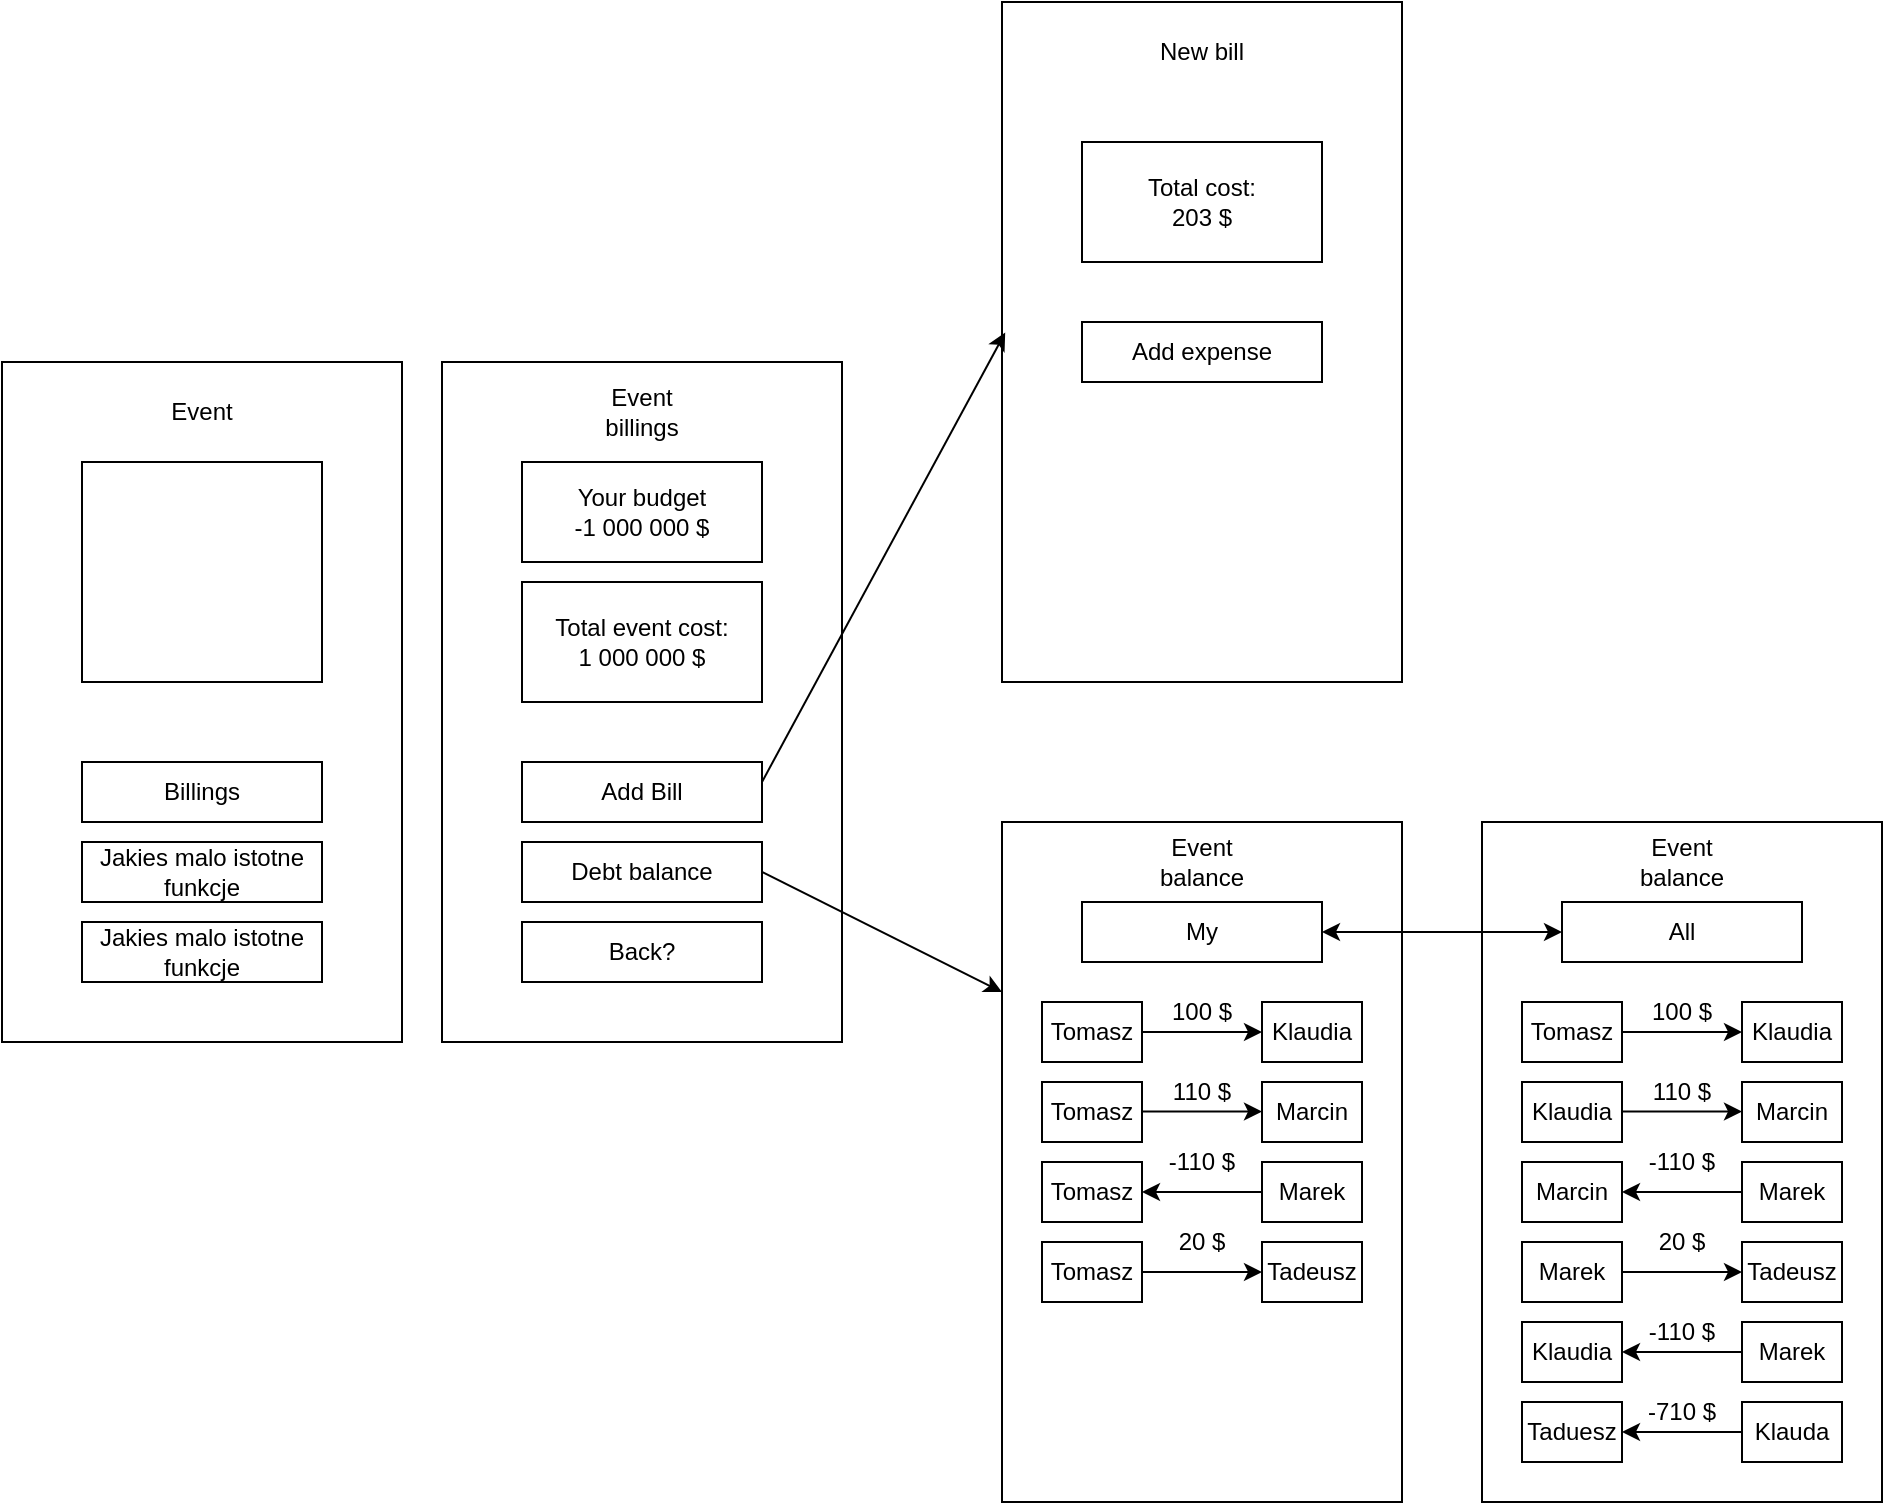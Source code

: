 <mxfile version="24.2.1" type="github">
  <diagram name="Strona-1" id="tuonSbg_EdPzoUg2D_FV">
    <mxGraphModel dx="1434" dy="1907" grid="1" gridSize="10" guides="1" tooltips="1" connect="1" arrows="1" fold="1" page="1" pageScale="1" pageWidth="827" pageHeight="1169" math="0" shadow="0">
      <root>
        <mxCell id="0" />
        <mxCell id="1" parent="0" />
        <mxCell id="mny1-GzMn-NBweHntWzj-1" value="" style="rounded=0;whiteSpace=wrap;html=1;" vertex="1" parent="1">
          <mxGeometry x="20" y="160" width="200" height="340" as="geometry" />
        </mxCell>
        <mxCell id="mny1-GzMn-NBweHntWzj-2" value="" style="rounded=0;whiteSpace=wrap;html=1;" vertex="1" parent="1">
          <mxGeometry x="520" y="390" width="200" height="340" as="geometry" />
        </mxCell>
        <mxCell id="mny1-GzMn-NBweHntWzj-3" value="" style="rounded=0;whiteSpace=wrap;html=1;" vertex="1" parent="1">
          <mxGeometry x="240" y="160" width="200" height="340" as="geometry" />
        </mxCell>
        <mxCell id="mny1-GzMn-NBweHntWzj-4" value="" style="rounded=0;whiteSpace=wrap;html=1;" vertex="1" parent="1">
          <mxGeometry x="520" y="-20" width="200" height="340" as="geometry" />
        </mxCell>
        <mxCell id="mny1-GzMn-NBweHntWzj-5" value="Jakies malo istotne funkcje" style="rounded=0;whiteSpace=wrap;html=1;" vertex="1" parent="1">
          <mxGeometry x="60" y="440" width="120" height="30" as="geometry" />
        </mxCell>
        <mxCell id="mny1-GzMn-NBweHntWzj-6" value="Event" style="text;html=1;align=center;verticalAlign=middle;whiteSpace=wrap;rounded=0;" vertex="1" parent="1">
          <mxGeometry x="90" y="170" width="60" height="30" as="geometry" />
        </mxCell>
        <mxCell id="mny1-GzMn-NBweHntWzj-7" value="Billings" style="rounded=0;whiteSpace=wrap;html=1;" vertex="1" parent="1">
          <mxGeometry x="60" y="360" width="120" height="30" as="geometry" />
        </mxCell>
        <mxCell id="mny1-GzMn-NBweHntWzj-8" value="Jakies malo istotne funkcje" style="rounded=0;whiteSpace=wrap;html=1;" vertex="1" parent="1">
          <mxGeometry x="60" y="400" width="120" height="30" as="geometry" />
        </mxCell>
        <mxCell id="mny1-GzMn-NBweHntWzj-9" value="" style="rounded=0;whiteSpace=wrap;html=1;" vertex="1" parent="1">
          <mxGeometry x="60" y="210" width="120" height="110" as="geometry" />
        </mxCell>
        <mxCell id="mny1-GzMn-NBweHntWzj-12" value="Add Bill" style="rounded=0;whiteSpace=wrap;html=1;" vertex="1" parent="1">
          <mxGeometry x="280" y="360" width="120" height="30" as="geometry" />
        </mxCell>
        <mxCell id="mny1-GzMn-NBweHntWzj-13" value="Total event cost:&lt;br&gt;1 000 000 $" style="rounded=0;whiteSpace=wrap;html=1;" vertex="1" parent="1">
          <mxGeometry x="280" y="270" width="120" height="60" as="geometry" />
        </mxCell>
        <mxCell id="mny1-GzMn-NBweHntWzj-14" value="Your budget&lt;br&gt;-1 000 000 $" style="rounded=0;whiteSpace=wrap;html=1;" vertex="1" parent="1">
          <mxGeometry x="280" y="210" width="120" height="50" as="geometry" />
        </mxCell>
        <mxCell id="mny1-GzMn-NBweHntWzj-15" value="Event billings" style="text;html=1;align=center;verticalAlign=middle;whiteSpace=wrap;rounded=0;" vertex="1" parent="1">
          <mxGeometry x="310" y="170" width="60" height="30" as="geometry" />
        </mxCell>
        <mxCell id="mny1-GzMn-NBweHntWzj-16" value="Debt balance&lt;span style=&quot;color: rgba(0, 0, 0, 0); font-family: monospace; font-size: 0px; text-align: start; text-wrap: nowrap;&quot;&gt;%3CmxGraphModel%3E%3Croot%3E%3CmxCell%20id%3D%220%22%2F%3E%3CmxCell%20id%3D%221%22%20parent%3D%220%22%2F%3E%3CmxCell%20id%3D%222%22%20value%3D%22Add%20Bill%22%20style%3D%22rounded%3D0%3BwhiteSpace%3Dwrap%3Bhtml%3D1%3B%22%20vertex%3D%221%22%20parent%3D%221%22%3E%3CmxGeometry%20x%3D%22280%22%20y%3D%22360%22%20width%3D%22120%22%20height%3D%2230%22%20as%3D%22geometry%22%2F%3E%3C%2FmxCell%3E%3C%2Froot%3E%3C%2FmxGraphModel%3E&lt;/span&gt;" style="rounded=0;whiteSpace=wrap;html=1;" vertex="1" parent="1">
          <mxGeometry x="280" y="400" width="120" height="30" as="geometry" />
        </mxCell>
        <mxCell id="mny1-GzMn-NBweHntWzj-18" value="Back?" style="rounded=0;whiteSpace=wrap;html=1;" vertex="1" parent="1">
          <mxGeometry x="280" y="440" width="120" height="30" as="geometry" />
        </mxCell>
        <mxCell id="mny1-GzMn-NBweHntWzj-19" value="" style="endArrow=classic;html=1;rounded=0;entryX=0;entryY=0.25;entryDx=0;entryDy=0;exitX=1;exitY=0.5;exitDx=0;exitDy=0;" edge="1" parent="1" source="mny1-GzMn-NBweHntWzj-16" target="mny1-GzMn-NBweHntWzj-2">
          <mxGeometry width="50" height="50" relative="1" as="geometry">
            <mxPoint x="380" y="430" as="sourcePoint" />
            <mxPoint x="430" y="380" as="targetPoint" />
          </mxGeometry>
        </mxCell>
        <mxCell id="mny1-GzMn-NBweHntWzj-20" value="Tomasz" style="rounded=0;whiteSpace=wrap;html=1;" vertex="1" parent="1">
          <mxGeometry x="540" y="480" width="50" height="30" as="geometry" />
        </mxCell>
        <mxCell id="mny1-GzMn-NBweHntWzj-21" value="Event balance" style="text;html=1;align=center;verticalAlign=middle;whiteSpace=wrap;rounded=0;" vertex="1" parent="1">
          <mxGeometry x="590" y="395" width="60" height="30" as="geometry" />
        </mxCell>
        <mxCell id="mny1-GzMn-NBweHntWzj-22" value="Tomasz" style="rounded=0;whiteSpace=wrap;html=1;" vertex="1" parent="1">
          <mxGeometry x="540" y="560" width="50" height="30" as="geometry" />
        </mxCell>
        <mxCell id="mny1-GzMn-NBweHntWzj-23" value="Tomasz" style="rounded=0;whiteSpace=wrap;html=1;" vertex="1" parent="1">
          <mxGeometry x="540" y="520" width="50" height="30" as="geometry" />
        </mxCell>
        <mxCell id="mny1-GzMn-NBweHntWzj-24" value="My" style="rounded=0;whiteSpace=wrap;html=1;" vertex="1" parent="1">
          <mxGeometry x="560" y="430" width="120" height="30" as="geometry" />
        </mxCell>
        <mxCell id="mny1-GzMn-NBweHntWzj-25" value="Tomasz" style="rounded=0;whiteSpace=wrap;html=1;" vertex="1" parent="1">
          <mxGeometry x="540" y="600" width="50" height="30" as="geometry" />
        </mxCell>
        <mxCell id="mny1-GzMn-NBweHntWzj-28" value="Klaudia" style="rounded=0;whiteSpace=wrap;html=1;" vertex="1" parent="1">
          <mxGeometry x="650" y="480" width="50" height="30" as="geometry" />
        </mxCell>
        <mxCell id="mny1-GzMn-NBweHntWzj-29" value="Marek" style="rounded=0;whiteSpace=wrap;html=1;" vertex="1" parent="1">
          <mxGeometry x="650" y="560" width="50" height="30" as="geometry" />
        </mxCell>
        <mxCell id="mny1-GzMn-NBweHntWzj-30" value="Marcin" style="rounded=0;whiteSpace=wrap;html=1;" vertex="1" parent="1">
          <mxGeometry x="650" y="520" width="50" height="30" as="geometry" />
        </mxCell>
        <mxCell id="mny1-GzMn-NBweHntWzj-31" value="Tadeusz" style="rounded=0;whiteSpace=wrap;html=1;" vertex="1" parent="1">
          <mxGeometry x="650" y="600" width="50" height="30" as="geometry" />
        </mxCell>
        <mxCell id="mny1-GzMn-NBweHntWzj-32" value="" style="endArrow=classic;html=1;rounded=0;entryX=0;entryY=0.5;entryDx=0;entryDy=0;exitX=1;exitY=0.5;exitDx=0;exitDy=0;" edge="1" parent="1" source="mny1-GzMn-NBweHntWzj-20" target="mny1-GzMn-NBweHntWzj-28">
          <mxGeometry width="50" height="50" relative="1" as="geometry">
            <mxPoint x="615" y="500" as="sourcePoint" />
            <mxPoint x="735" y="560" as="targetPoint" />
          </mxGeometry>
        </mxCell>
        <mxCell id="mny1-GzMn-NBweHntWzj-34" value="" style="endArrow=classic;html=1;rounded=0;entryX=0;entryY=0.5;entryDx=0;entryDy=0;exitX=1;exitY=0.5;exitDx=0;exitDy=0;" edge="1" parent="1">
          <mxGeometry width="50" height="50" relative="1" as="geometry">
            <mxPoint x="590" y="534.76" as="sourcePoint" />
            <mxPoint x="650" y="534.76" as="targetPoint" />
          </mxGeometry>
        </mxCell>
        <mxCell id="mny1-GzMn-NBweHntWzj-35" value="" style="endArrow=classic;html=1;rounded=0;exitX=0;exitY=0.5;exitDx=0;exitDy=0;entryX=1;entryY=0.5;entryDx=0;entryDy=0;" edge="1" parent="1" source="mny1-GzMn-NBweHntWzj-29" target="mny1-GzMn-NBweHntWzj-22">
          <mxGeometry width="50" height="50" relative="1" as="geometry">
            <mxPoint x="610" y="515" as="sourcePoint" />
            <mxPoint x="670" y="515" as="targetPoint" />
          </mxGeometry>
        </mxCell>
        <mxCell id="mny1-GzMn-NBweHntWzj-36" value="" style="endArrow=classic;html=1;rounded=0;exitX=1;exitY=0.5;exitDx=0;exitDy=0;entryX=0;entryY=0.5;entryDx=0;entryDy=0;" edge="1" parent="1" source="mny1-GzMn-NBweHntWzj-25" target="mny1-GzMn-NBweHntWzj-31">
          <mxGeometry width="50" height="50" relative="1" as="geometry">
            <mxPoint x="660" y="585" as="sourcePoint" />
            <mxPoint x="600" y="585" as="targetPoint" />
          </mxGeometry>
        </mxCell>
        <mxCell id="mny1-GzMn-NBweHntWzj-37" value="100 $" style="text;html=1;align=center;verticalAlign=middle;whiteSpace=wrap;rounded=0;" vertex="1" parent="1">
          <mxGeometry x="590" y="470" width="60" height="30" as="geometry" />
        </mxCell>
        <mxCell id="mny1-GzMn-NBweHntWzj-38" value="11&lt;span style=&quot;color: rgba(0, 0, 0, 0); font-family: monospace; font-size: 0px; text-align: start; text-wrap: nowrap;&quot;&gt;%3CmxGraphModel%3E%3Croot%3E%3CmxCell%20id%3D%220%22%2F%3E%3CmxCell%20id%3D%221%22%20parent%3D%220%22%2F%3E%3CmxCell%20id%3D%222%22%20value%3D%22100%20%24%22%20style%3D%22text%3Bhtml%3D1%3Balign%3Dcenter%3BverticalAlign%3Dmiddle%3BwhiteSpace%3Dwrap%3Brounded%3D0%3B%22%20vertex%3D%221%22%20parent%3D%221%22%3E%3CmxGeometry%20x%3D%22590%22%20y%3D%22470%22%20width%3D%2260%22%20height%3D%2230%22%20as%3D%22geometry%22%2F%3E%3C%2FmxCell%3E%3C%2Froot%3E%3C%2FmxGraphModel%3E&lt;/span&gt;0 $" style="text;html=1;align=center;verticalAlign=middle;whiteSpace=wrap;rounded=0;" vertex="1" parent="1">
          <mxGeometry x="590" y="510" width="60" height="30" as="geometry" />
        </mxCell>
        <mxCell id="mny1-GzMn-NBweHntWzj-39" value="-11&lt;span style=&quot;color: rgba(0, 0, 0, 0); font-family: monospace; font-size: 0px; text-align: start; text-wrap: nowrap;&quot;&gt;%3CmxGraphModel%3E%3Croot%3E%3CmxCell%20id%3D%220%22%2F%3E%3CmxCell%20id%3D%221%22%20parent%3D%220%22%2F%3E%3CmxCell%20id%3D%222%22%20value%3D%22100%20%24%22%20style%3D%22text%3Bhtml%3D1%3Balign%3Dcenter%3BverticalAlign%3Dmiddle%3BwhiteSpace%3Dwrap%3Brounded%3D0%3B%22%20vertex%3D%221%22%20parent%3D%221%22%3E%3CmxGeometry%20x%3D%22590%22%20y%3D%22470%22%20width%3D%2260%22%20height%3D%2230%22%20as%3D%22geometry%22%2F%3E%3C%2FmxCell%3E%3C%2Froot%3E%3C%2FmxGraphModel%3E&lt;/span&gt;0 $" style="text;html=1;align=center;verticalAlign=middle;whiteSpace=wrap;rounded=0;" vertex="1" parent="1">
          <mxGeometry x="590" y="545" width="60" height="30" as="geometry" />
        </mxCell>
        <mxCell id="mny1-GzMn-NBweHntWzj-40" value="20 $" style="text;html=1;align=center;verticalAlign=middle;whiteSpace=wrap;rounded=0;" vertex="1" parent="1">
          <mxGeometry x="590" y="585" width="60" height="30" as="geometry" />
        </mxCell>
        <mxCell id="mny1-GzMn-NBweHntWzj-41" value="" style="rounded=0;whiteSpace=wrap;html=1;" vertex="1" parent="1">
          <mxGeometry x="760" y="390" width="200" height="340" as="geometry" />
        </mxCell>
        <mxCell id="mny1-GzMn-NBweHntWzj-42" value="Tomasz" style="rounded=0;whiteSpace=wrap;html=1;" vertex="1" parent="1">
          <mxGeometry x="780" y="480" width="50" height="30" as="geometry" />
        </mxCell>
        <mxCell id="mny1-GzMn-NBweHntWzj-43" value="Event balance" style="text;html=1;align=center;verticalAlign=middle;whiteSpace=wrap;rounded=0;" vertex="1" parent="1">
          <mxGeometry x="830" y="395" width="60" height="30" as="geometry" />
        </mxCell>
        <mxCell id="mny1-GzMn-NBweHntWzj-44" value="Marcin" style="rounded=0;whiteSpace=wrap;html=1;" vertex="1" parent="1">
          <mxGeometry x="780" y="560" width="50" height="30" as="geometry" />
        </mxCell>
        <mxCell id="mny1-GzMn-NBweHntWzj-45" value="Klaudia" style="rounded=0;whiteSpace=wrap;html=1;" vertex="1" parent="1">
          <mxGeometry x="780" y="520" width="50" height="30" as="geometry" />
        </mxCell>
        <mxCell id="mny1-GzMn-NBweHntWzj-46" value="All" style="rounded=0;whiteSpace=wrap;html=1;" vertex="1" parent="1">
          <mxGeometry x="800" y="430" width="120" height="30" as="geometry" />
        </mxCell>
        <mxCell id="mny1-GzMn-NBweHntWzj-47" value="Marek" style="rounded=0;whiteSpace=wrap;html=1;" vertex="1" parent="1">
          <mxGeometry x="780" y="600" width="50" height="30" as="geometry" />
        </mxCell>
        <mxCell id="mny1-GzMn-NBweHntWzj-48" value="Klaudia" style="rounded=0;whiteSpace=wrap;html=1;" vertex="1" parent="1">
          <mxGeometry x="890" y="480" width="50" height="30" as="geometry" />
        </mxCell>
        <mxCell id="mny1-GzMn-NBweHntWzj-49" value="Marek" style="rounded=0;whiteSpace=wrap;html=1;" vertex="1" parent="1">
          <mxGeometry x="890" y="560" width="50" height="30" as="geometry" />
        </mxCell>
        <mxCell id="mny1-GzMn-NBweHntWzj-50" value="Marcin" style="rounded=0;whiteSpace=wrap;html=1;" vertex="1" parent="1">
          <mxGeometry x="890" y="520" width="50" height="30" as="geometry" />
        </mxCell>
        <mxCell id="mny1-GzMn-NBweHntWzj-51" value="Tadeusz" style="rounded=0;whiteSpace=wrap;html=1;" vertex="1" parent="1">
          <mxGeometry x="890" y="600" width="50" height="30" as="geometry" />
        </mxCell>
        <mxCell id="mny1-GzMn-NBweHntWzj-52" value="" style="endArrow=classic;html=1;rounded=0;entryX=0;entryY=0.5;entryDx=0;entryDy=0;exitX=1;exitY=0.5;exitDx=0;exitDy=0;" edge="1" parent="1" source="mny1-GzMn-NBweHntWzj-42" target="mny1-GzMn-NBweHntWzj-48">
          <mxGeometry width="50" height="50" relative="1" as="geometry">
            <mxPoint x="855" y="500" as="sourcePoint" />
            <mxPoint x="975" y="560" as="targetPoint" />
          </mxGeometry>
        </mxCell>
        <mxCell id="mny1-GzMn-NBweHntWzj-53" value="" style="endArrow=classic;html=1;rounded=0;entryX=0;entryY=0.5;entryDx=0;entryDy=0;exitX=1;exitY=0.5;exitDx=0;exitDy=0;" edge="1" parent="1">
          <mxGeometry width="50" height="50" relative="1" as="geometry">
            <mxPoint x="830" y="534.76" as="sourcePoint" />
            <mxPoint x="890" y="534.76" as="targetPoint" />
          </mxGeometry>
        </mxCell>
        <mxCell id="mny1-GzMn-NBweHntWzj-54" value="" style="endArrow=classic;html=1;rounded=0;exitX=0;exitY=0.5;exitDx=0;exitDy=0;entryX=1;entryY=0.5;entryDx=0;entryDy=0;" edge="1" parent="1" source="mny1-GzMn-NBweHntWzj-49" target="mny1-GzMn-NBweHntWzj-44">
          <mxGeometry width="50" height="50" relative="1" as="geometry">
            <mxPoint x="850" y="515" as="sourcePoint" />
            <mxPoint x="910" y="515" as="targetPoint" />
          </mxGeometry>
        </mxCell>
        <mxCell id="mny1-GzMn-NBweHntWzj-55" value="" style="endArrow=classic;html=1;rounded=0;exitX=1;exitY=0.5;exitDx=0;exitDy=0;entryX=0;entryY=0.5;entryDx=0;entryDy=0;" edge="1" parent="1" source="mny1-GzMn-NBweHntWzj-47" target="mny1-GzMn-NBweHntWzj-51">
          <mxGeometry width="50" height="50" relative="1" as="geometry">
            <mxPoint x="900" y="585" as="sourcePoint" />
            <mxPoint x="840" y="585" as="targetPoint" />
          </mxGeometry>
        </mxCell>
        <mxCell id="mny1-GzMn-NBweHntWzj-56" value="100 $" style="text;html=1;align=center;verticalAlign=middle;whiteSpace=wrap;rounded=0;" vertex="1" parent="1">
          <mxGeometry x="830" y="470" width="60" height="30" as="geometry" />
        </mxCell>
        <mxCell id="mny1-GzMn-NBweHntWzj-57" value="11&lt;span style=&quot;color: rgba(0, 0, 0, 0); font-family: monospace; font-size: 0px; text-align: start; text-wrap: nowrap;&quot;&gt;%3CmxGraphModel%3E%3Croot%3E%3CmxCell%20id%3D%220%22%2F%3E%3CmxCell%20id%3D%221%22%20parent%3D%220%22%2F%3E%3CmxCell%20id%3D%222%22%20value%3D%22100%20%24%22%20style%3D%22text%3Bhtml%3D1%3Balign%3Dcenter%3BverticalAlign%3Dmiddle%3BwhiteSpace%3Dwrap%3Brounded%3D0%3B%22%20vertex%3D%221%22%20parent%3D%221%22%3E%3CmxGeometry%20x%3D%22590%22%20y%3D%22470%22%20width%3D%2260%22%20height%3D%2230%22%20as%3D%22geometry%22%2F%3E%3C%2FmxCell%3E%3C%2Froot%3E%3C%2FmxGraphModel%3E&lt;/span&gt;0 $" style="text;html=1;align=center;verticalAlign=middle;whiteSpace=wrap;rounded=0;" vertex="1" parent="1">
          <mxGeometry x="830" y="510" width="60" height="30" as="geometry" />
        </mxCell>
        <mxCell id="mny1-GzMn-NBweHntWzj-58" value="-11&lt;span style=&quot;color: rgba(0, 0, 0, 0); font-family: monospace; font-size: 0px; text-align: start; text-wrap: nowrap;&quot;&gt;%3CmxGraphModel%3E%3Croot%3E%3CmxCell%20id%3D%220%22%2F%3E%3CmxCell%20id%3D%221%22%20parent%3D%220%22%2F%3E%3CmxCell%20id%3D%222%22%20value%3D%22100%20%24%22%20style%3D%22text%3Bhtml%3D1%3Balign%3Dcenter%3BverticalAlign%3Dmiddle%3BwhiteSpace%3Dwrap%3Brounded%3D0%3B%22%20vertex%3D%221%22%20parent%3D%221%22%3E%3CmxGeometry%20x%3D%22590%22%20y%3D%22470%22%20width%3D%2260%22%20height%3D%2230%22%20as%3D%22geometry%22%2F%3E%3C%2FmxCell%3E%3C%2Froot%3E%3C%2FmxGraphModel%3E&lt;/span&gt;0 $" style="text;html=1;align=center;verticalAlign=middle;whiteSpace=wrap;rounded=0;" vertex="1" parent="1">
          <mxGeometry x="830" y="545" width="60" height="30" as="geometry" />
        </mxCell>
        <mxCell id="mny1-GzMn-NBweHntWzj-59" value="20 $" style="text;html=1;align=center;verticalAlign=middle;whiteSpace=wrap;rounded=0;" vertex="1" parent="1">
          <mxGeometry x="830" y="585" width="60" height="30" as="geometry" />
        </mxCell>
        <mxCell id="mny1-GzMn-NBweHntWzj-60" value="" style="endArrow=classic;startArrow=classic;html=1;rounded=0;entryX=0;entryY=0.5;entryDx=0;entryDy=0;exitX=1;exitY=0.5;exitDx=0;exitDy=0;" edge="1" parent="1" source="mny1-GzMn-NBweHntWzj-24" target="mny1-GzMn-NBweHntWzj-46">
          <mxGeometry width="50" height="50" relative="1" as="geometry">
            <mxPoint x="460" y="460" as="sourcePoint" />
            <mxPoint x="510" y="410" as="targetPoint" />
          </mxGeometry>
        </mxCell>
        <mxCell id="mny1-GzMn-NBweHntWzj-61" value="Klaudia" style="rounded=0;whiteSpace=wrap;html=1;" vertex="1" parent="1">
          <mxGeometry x="780" y="640" width="50" height="30" as="geometry" />
        </mxCell>
        <mxCell id="mny1-GzMn-NBweHntWzj-62" value="Marek" style="rounded=0;whiteSpace=wrap;html=1;" vertex="1" parent="1">
          <mxGeometry x="890" y="640" width="50" height="30" as="geometry" />
        </mxCell>
        <mxCell id="mny1-GzMn-NBweHntWzj-63" value="" style="endArrow=classic;html=1;rounded=0;exitX=0;exitY=0.5;exitDx=0;exitDy=0;entryX=1;entryY=0.5;entryDx=0;entryDy=0;" edge="1" parent="1" source="mny1-GzMn-NBweHntWzj-62" target="mny1-GzMn-NBweHntWzj-61">
          <mxGeometry width="50" height="50" relative="1" as="geometry">
            <mxPoint x="855" y="660" as="sourcePoint" />
            <mxPoint x="975" y="720" as="targetPoint" />
          </mxGeometry>
        </mxCell>
        <mxCell id="mny1-GzMn-NBweHntWzj-64" value="-11&lt;span style=&quot;color: rgba(0, 0, 0, 0); font-family: monospace; font-size: 0px; text-align: start; text-wrap: nowrap;&quot;&gt;%3CmxGraphModel%3E%3Croot%3E%3CmxCell%20id%3D%220%22%2F%3E%3CmxCell%20id%3D%221%22%20parent%3D%220%22%2F%3E%3CmxCell%20id%3D%222%22%20value%3D%22100%20%24%22%20style%3D%22text%3Bhtml%3D1%3Balign%3Dcenter%3BverticalAlign%3Dmiddle%3BwhiteSpace%3Dwrap%3Brounded%3D0%3B%22%20vertex%3D%221%22%20parent%3D%221%22%3E%3CmxGeometry%20x%3D%22590%22%20y%3D%22470%22%20width%3D%2260%22%20height%3D%2230%22%20as%3D%22geometry%22%2F%3E%3C%2FmxCell%3E%3C%2Froot%3E%3C%2FmxGraphModel%3E&lt;/span&gt;0 $" style="text;html=1;align=center;verticalAlign=middle;whiteSpace=wrap;rounded=0;" vertex="1" parent="1">
          <mxGeometry x="830" y="630" width="60" height="30" as="geometry" />
        </mxCell>
        <mxCell id="mny1-GzMn-NBweHntWzj-65" value="Taduesz" style="rounded=0;whiteSpace=wrap;html=1;" vertex="1" parent="1">
          <mxGeometry x="780" y="680" width="50" height="30" as="geometry" />
        </mxCell>
        <mxCell id="mny1-GzMn-NBweHntWzj-66" value="Klauda" style="rounded=0;whiteSpace=wrap;html=1;" vertex="1" parent="1">
          <mxGeometry x="890" y="680" width="50" height="30" as="geometry" />
        </mxCell>
        <mxCell id="mny1-GzMn-NBweHntWzj-67" value="" style="endArrow=classic;html=1;rounded=0;exitX=0;exitY=0.5;exitDx=0;exitDy=0;entryX=1;entryY=0.5;entryDx=0;entryDy=0;" edge="1" parent="1" source="mny1-GzMn-NBweHntWzj-66" target="mny1-GzMn-NBweHntWzj-65">
          <mxGeometry width="50" height="50" relative="1" as="geometry">
            <mxPoint x="855" y="700" as="sourcePoint" />
            <mxPoint x="975" y="760" as="targetPoint" />
          </mxGeometry>
        </mxCell>
        <mxCell id="mny1-GzMn-NBweHntWzj-68" value="-71&lt;span style=&quot;color: rgba(0, 0, 0, 0); font-family: monospace; font-size: 0px; text-align: start; text-wrap: nowrap;&quot;&gt;%3CmxGraphModel%3E%3Croot%3E%3CmxCell%20id%3D%220%22%2F%3E%3CmxCell%20id%3D%221%22%20parent%3D%220%22%2F%3E%3CmxCell%20id%3D%222%22%20value%3D%22100%20%24%22%20style%3D%22text%3Bhtml%3D1%3Balign%3Dcenter%3BverticalAlign%3Dmiddle%3BwhiteSpace%3Dwrap%3Brounded%3D0%3B%22%20vertex%3D%221%22%20parent%3D%221%22%3E%3CmxGeometry%20x%3D%22590%22%20y%3D%22470%22%20width%3D%2260%22%20height%3D%2230%22%20as%3D%22geometry%22%2F%3E%3C%2FmxCell%3E%3C%2Froot%3E%3C%2FmxGraphModel%3E&lt;/span&gt;0 $" style="text;html=1;align=center;verticalAlign=middle;whiteSpace=wrap;rounded=0;" vertex="1" parent="1">
          <mxGeometry x="830" y="670" width="60" height="30" as="geometry" />
        </mxCell>
        <mxCell id="mny1-GzMn-NBweHntWzj-69" value="" style="endArrow=classic;html=1;rounded=0;entryX=0.008;entryY=0.486;entryDx=0;entryDy=0;entryPerimeter=0;" edge="1" parent="1" target="mny1-GzMn-NBweHntWzj-4">
          <mxGeometry width="50" height="50" relative="1" as="geometry">
            <mxPoint x="400" y="370" as="sourcePoint" />
            <mxPoint x="520" y="430" as="targetPoint" />
          </mxGeometry>
        </mxCell>
        <mxCell id="mny1-GzMn-NBweHntWzj-71" value="New bill" style="text;html=1;align=center;verticalAlign=middle;whiteSpace=wrap;rounded=0;" vertex="1" parent="1">
          <mxGeometry x="590" y="-10" width="60" height="30" as="geometry" />
        </mxCell>
        <mxCell id="mny1-GzMn-NBweHntWzj-72" value="Total cost:&lt;div&gt;203 $&lt;/div&gt;" style="rounded=0;whiteSpace=wrap;html=1;" vertex="1" parent="1">
          <mxGeometry x="560" y="50" width="120" height="60" as="geometry" />
        </mxCell>
        <mxCell id="mny1-GzMn-NBweHntWzj-73" value="Add expense" style="rounded=0;whiteSpace=wrap;html=1;" vertex="1" parent="1">
          <mxGeometry x="560" y="140" width="120" height="30" as="geometry" />
        </mxCell>
      </root>
    </mxGraphModel>
  </diagram>
</mxfile>

